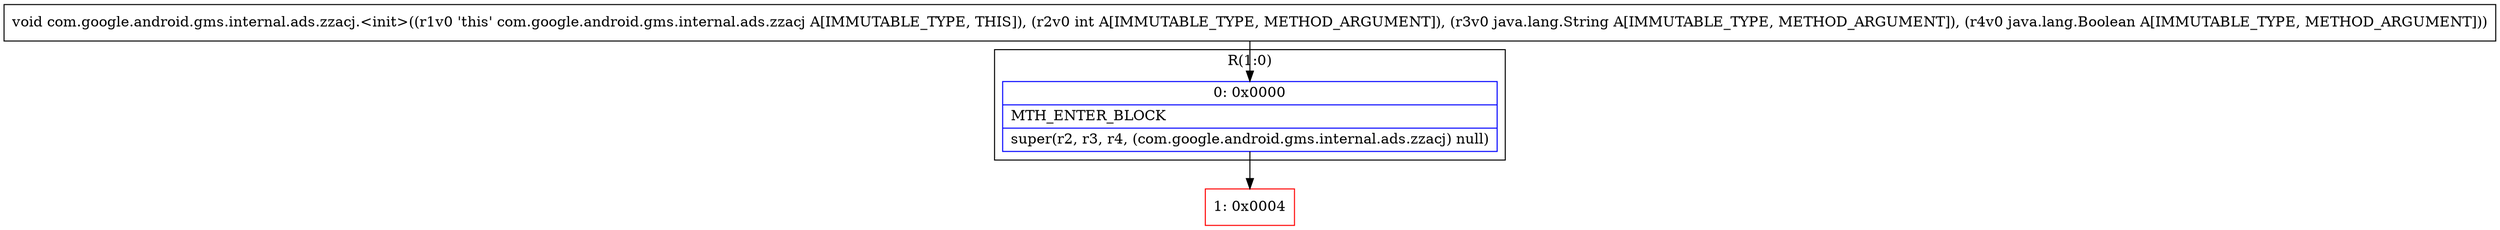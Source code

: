 digraph "CFG forcom.google.android.gms.internal.ads.zzacj.\<init\>(ILjava\/lang\/String;Ljava\/lang\/Boolean;)V" {
subgraph cluster_Region_1384221176 {
label = "R(1:0)";
node [shape=record,color=blue];
Node_0 [shape=record,label="{0\:\ 0x0000|MTH_ENTER_BLOCK\l|super(r2, r3, r4, (com.google.android.gms.internal.ads.zzacj) null)\l}"];
}
Node_1 [shape=record,color=red,label="{1\:\ 0x0004}"];
MethodNode[shape=record,label="{void com.google.android.gms.internal.ads.zzacj.\<init\>((r1v0 'this' com.google.android.gms.internal.ads.zzacj A[IMMUTABLE_TYPE, THIS]), (r2v0 int A[IMMUTABLE_TYPE, METHOD_ARGUMENT]), (r3v0 java.lang.String A[IMMUTABLE_TYPE, METHOD_ARGUMENT]), (r4v0 java.lang.Boolean A[IMMUTABLE_TYPE, METHOD_ARGUMENT])) }"];
MethodNode -> Node_0;
Node_0 -> Node_1;
}


